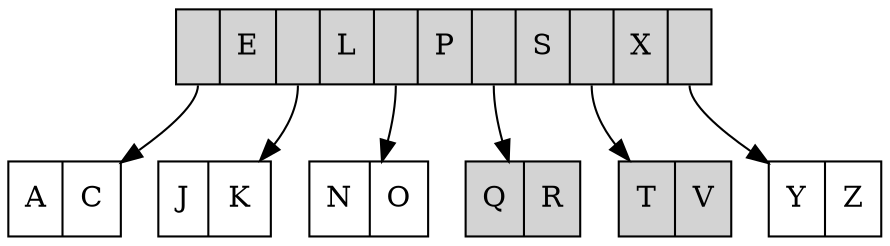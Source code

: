 digraph G{
	margin="0"
	node[shape=record]
	tELPSX[label="<C0>|E|<C1>|L|<C2>|P|<C3>|S|<C4>|X|<C5>", style=filled];
	tELPSXAC[label="A|C"];
	tELPSXJK[label="J|K"];
	tELPSXNO[label="N|O"];
	tELPSXQR[label="Q|R", style=filled];
	tELPSXTV[label="T|V", style=filled];
	tELPSXYZ[label="Y|Z"];
	tELPSX:C0->tELPSXAC;
	tELPSX:C1->tELPSXJK;
	tELPSX:C2->tELPSXNO;
	tELPSX:C3->tELPSXQR;
	tELPSX:C4->tELPSXTV;
	tELPSX:C5->tELPSXYZ;
}
